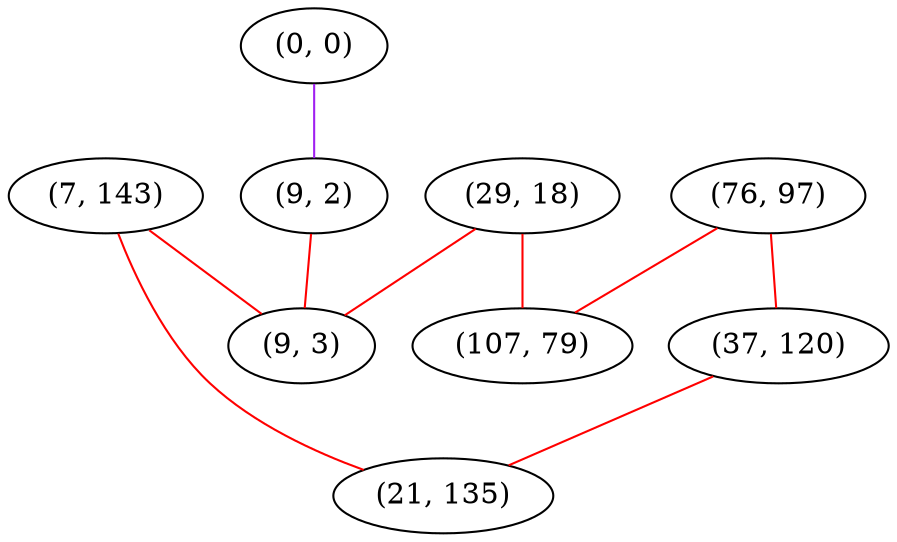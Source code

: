 graph "" {
"(0, 0)";
"(76, 97)";
"(7, 143)";
"(9, 2)";
"(29, 18)";
"(9, 3)";
"(37, 120)";
"(107, 79)";
"(21, 135)";
"(0, 0)" -- "(9, 2)"  [color=purple, key=0, weight=4];
"(76, 97)" -- "(107, 79)"  [color=red, key=0, weight=1];
"(76, 97)" -- "(37, 120)"  [color=red, key=0, weight=1];
"(7, 143)" -- "(9, 3)"  [color=red, key=0, weight=1];
"(7, 143)" -- "(21, 135)"  [color=red, key=0, weight=1];
"(9, 2)" -- "(9, 3)"  [color=red, key=0, weight=1];
"(29, 18)" -- "(107, 79)"  [color=red, key=0, weight=1];
"(29, 18)" -- "(9, 3)"  [color=red, key=0, weight=1];
"(37, 120)" -- "(21, 135)"  [color=red, key=0, weight=1];
}
